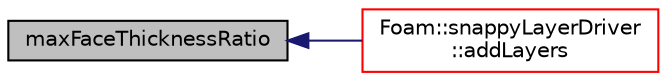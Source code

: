 digraph "maxFaceThicknessRatio"
{
  bgcolor="transparent";
  edge [fontname="Helvetica",fontsize="10",labelfontname="Helvetica",labelfontsize="10"];
  node [fontname="Helvetica",fontsize="10",shape=record];
  rankdir="LR";
  Node1 [label="maxFaceThicknessRatio",height=0.2,width=0.4,color="black", fillcolor="grey75", style="filled", fontcolor="black"];
  Node1 -> Node2 [dir="back",color="midnightblue",fontsize="10",style="solid",fontname="Helvetica"];
  Node2 [label="Foam::snappyLayerDriver\l::addLayers",height=0.2,width=0.4,color="red",URL="$a02442.html#a2654851d1ffedc26e8ff1424f7097ba6",tooltip="Add cell layers. "];
}
